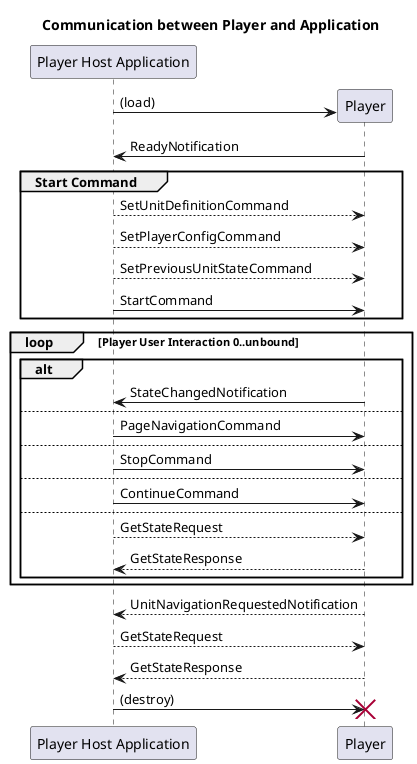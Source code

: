@startuml
title Communication between Player and Application
participant "Player Host Application" as app

create Player
app -> Player: (load)
Player -> app: ReadyNotification

group Start Command
    app --> Player: SetUnitDefinitionCommand
    app --> Player: SetPlayerConfigCommand
    app --> Player: SetPreviousUnitStateCommand

    app -> Player: StartCommand
end

loop Player User Interaction 0..unbound
    alt
        Player -> app: StateChangedNotification
    else
        app -> Player: PageNavigationCommand
    else
        app -> Player: StopCommand
    else
        app -> Player: ContinueCommand
    else
        app --> Player: GetStateRequest
        Player --> app: GetStateResponse
    end
end

Player --> app: UnitNavigationRequestedNotification
app --> Player: GetStateRequest
Player --> app: GetStateResponse

app -> Player: (destroy)
destroy Player

@enduml
